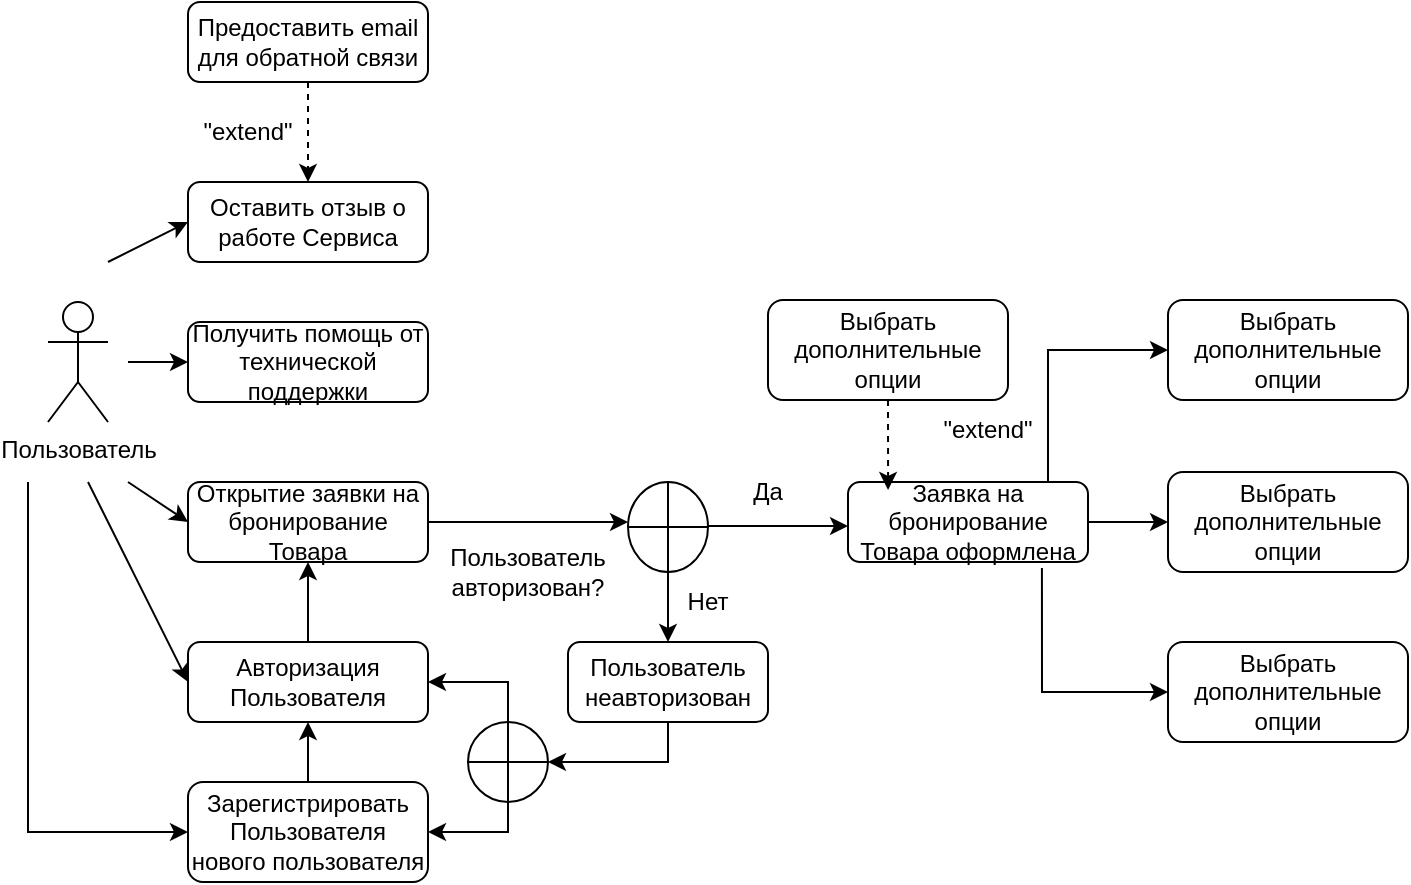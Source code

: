 <mxfile version="24.8.3">
  <diagram id="C5RBs43oDa-KdzZeNtuy" name="Page-1">
    <mxGraphModel dx="794" dy="660" grid="1" gridSize="10" guides="1" tooltips="1" connect="1" arrows="1" fold="1" page="1" pageScale="1" pageWidth="1169" pageHeight="827" math="0" shadow="0">
      <root>
        <mxCell id="WIyWlLk6GJQsqaUBKTNV-0" />
        <mxCell id="WIyWlLk6GJQsqaUBKTNV-1" parent="WIyWlLk6GJQsqaUBKTNV-0" />
        <mxCell id="4GGu_9tVLiwE7nT8yt3T-5" value="Открытие заявки на бронирование Товара" style="rounded=1;whiteSpace=wrap;html=1;fontSize=12;glass=0;strokeWidth=1;shadow=0;" vertex="1" parent="WIyWlLk6GJQsqaUBKTNV-1">
          <mxGeometry x="200" y="440" width="120" height="40" as="geometry" />
        </mxCell>
        <mxCell id="4GGu_9tVLiwE7nT8yt3T-15" value="Зарегистрировать Пользователя нового пользователя" style="rounded=1;whiteSpace=wrap;html=1;fontSize=12;glass=0;strokeWidth=1;shadow=0;" vertex="1" parent="WIyWlLk6GJQsqaUBKTNV-1">
          <mxGeometry x="200" y="590" width="120" height="50" as="geometry" />
        </mxCell>
        <mxCell id="4GGu_9tVLiwE7nT8yt3T-21" value="Пользователь" style="shape=umlActor;verticalLabelPosition=bottom;verticalAlign=top;html=1;outlineConnect=0;" vertex="1" parent="WIyWlLk6GJQsqaUBKTNV-1">
          <mxGeometry x="130" y="350" width="30" height="60" as="geometry" />
        </mxCell>
        <mxCell id="4GGu_9tVLiwE7nT8yt3T-24" value="" style="endArrow=classic;html=1;rounded=0;" edge="1" parent="WIyWlLk6GJQsqaUBKTNV-1">
          <mxGeometry width="50" height="50" relative="1" as="geometry">
            <mxPoint x="170" y="440" as="sourcePoint" />
            <mxPoint x="200" y="460" as="targetPoint" />
          </mxGeometry>
        </mxCell>
        <mxCell id="4GGu_9tVLiwE7nT8yt3T-27" value="" style="endArrow=classic;html=1;rounded=0;entryX=0;entryY=0.5;entryDx=0;entryDy=0;exitX=1;exitY=0.5;exitDx=0;exitDy=0;" edge="1" parent="WIyWlLk6GJQsqaUBKTNV-1" source="4GGu_9tVLiwE7nT8yt3T-5">
          <mxGeometry width="50" height="50" relative="1" as="geometry">
            <mxPoint x="370" y="650" as="sourcePoint" />
            <mxPoint x="420" y="460" as="targetPoint" />
          </mxGeometry>
        </mxCell>
        <mxCell id="4GGu_9tVLiwE7nT8yt3T-29" value="Получить помощь от технической поддержки" style="rounded=1;whiteSpace=wrap;html=1;" vertex="1" parent="WIyWlLk6GJQsqaUBKTNV-1">
          <mxGeometry x="200" y="360" width="120" height="40" as="geometry" />
        </mxCell>
        <mxCell id="4GGu_9tVLiwE7nT8yt3T-30" value="Оставить отзыв о работе Сервиса" style="rounded=1;whiteSpace=wrap;html=1;" vertex="1" parent="WIyWlLk6GJQsqaUBKTNV-1">
          <mxGeometry x="200" y="290" width="120" height="40" as="geometry" />
        </mxCell>
        <mxCell id="4GGu_9tVLiwE7nT8yt3T-33" value="Пользователь авторизован?" style="text;html=1;align=center;verticalAlign=middle;whiteSpace=wrap;rounded=0;" vertex="1" parent="WIyWlLk6GJQsqaUBKTNV-1">
          <mxGeometry x="340" y="470" width="60" height="30" as="geometry" />
        </mxCell>
        <mxCell id="4GGu_9tVLiwE7nT8yt3T-35" value="Нет" style="text;html=1;align=center;verticalAlign=middle;whiteSpace=wrap;rounded=0;" vertex="1" parent="WIyWlLk6GJQsqaUBKTNV-1">
          <mxGeometry x="430" y="485" width="60" height="30" as="geometry" />
        </mxCell>
        <mxCell id="4GGu_9tVLiwE7nT8yt3T-37" value="" style="endArrow=classic;html=1;rounded=0;entryX=0;entryY=0.5;entryDx=0;entryDy=0;" edge="1" parent="WIyWlLk6GJQsqaUBKTNV-1" target="4GGu_9tVLiwE7nT8yt3T-29">
          <mxGeometry width="50" height="50" relative="1" as="geometry">
            <mxPoint x="170" y="380" as="sourcePoint" />
            <mxPoint x="200" y="290" as="targetPoint" />
          </mxGeometry>
        </mxCell>
        <mxCell id="4GGu_9tVLiwE7nT8yt3T-38" value="" style="endArrow=classic;html=1;rounded=0;exitX=0.5;exitY=0;exitDx=0;exitDy=0;entryX=0.5;entryY=1;entryDx=0;entryDy=0;" edge="1" parent="WIyWlLk6GJQsqaUBKTNV-1" source="4GGu_9tVLiwE7nT8yt3T-15" target="4GGu_9tVLiwE7nT8yt3T-40">
          <mxGeometry width="50" height="50" relative="1" as="geometry">
            <mxPoint x="270" y="680" as="sourcePoint" />
            <mxPoint x="340" y="680" as="targetPoint" />
          </mxGeometry>
        </mxCell>
        <mxCell id="4GGu_9tVLiwE7nT8yt3T-39" value="Да" style="text;html=1;align=center;verticalAlign=middle;whiteSpace=wrap;rounded=0;" vertex="1" parent="WIyWlLk6GJQsqaUBKTNV-1">
          <mxGeometry x="460" y="430" width="60" height="30" as="geometry" />
        </mxCell>
        <mxCell id="4GGu_9tVLiwE7nT8yt3T-40" value="Авторизация Пользователя" style="rounded=1;whiteSpace=wrap;html=1;" vertex="1" parent="WIyWlLk6GJQsqaUBKTNV-1">
          <mxGeometry x="200" y="520" width="120" height="40" as="geometry" />
        </mxCell>
        <mxCell id="4GGu_9tVLiwE7nT8yt3T-41" value="" style="endArrow=classic;html=1;rounded=0;" edge="1" parent="WIyWlLk6GJQsqaUBKTNV-1">
          <mxGeometry width="50" height="50" relative="1" as="geometry">
            <mxPoint x="150" y="440" as="sourcePoint" />
            <mxPoint x="200" y="540" as="targetPoint" />
          </mxGeometry>
        </mxCell>
        <mxCell id="4GGu_9tVLiwE7nT8yt3T-42" value="" style="endArrow=classic;html=1;rounded=0;entryX=0.5;entryY=1;entryDx=0;entryDy=0;" edge="1" parent="WIyWlLk6GJQsqaUBKTNV-1" target="4GGu_9tVLiwE7nT8yt3T-5">
          <mxGeometry width="50" height="50" relative="1" as="geometry">
            <mxPoint x="260" y="520" as="sourcePoint" />
            <mxPoint x="310" y="470" as="targetPoint" />
          </mxGeometry>
        </mxCell>
        <mxCell id="4GGu_9tVLiwE7nT8yt3T-46" value="Пользователь неавторизован" style="rounded=1;whiteSpace=wrap;html=1;" vertex="1" parent="WIyWlLk6GJQsqaUBKTNV-1">
          <mxGeometry x="390" y="520" width="100" height="40" as="geometry" />
        </mxCell>
        <mxCell id="4GGu_9tVLiwE7nT8yt3T-49" value="" style="endArrow=classic;html=1;rounded=0;exitX=0.5;exitY=1;exitDx=0;exitDy=0;entryX=0.5;entryY=0;entryDx=0;entryDy=0;" edge="1" parent="WIyWlLk6GJQsqaUBKTNV-1" source="4GGu_9tVLiwE7nT8yt3T-53" target="4GGu_9tVLiwE7nT8yt3T-46">
          <mxGeometry width="50" height="50" relative="1" as="geometry">
            <mxPoint x="445" y="485" as="sourcePoint" />
            <mxPoint x="585" y="460" as="targetPoint" />
          </mxGeometry>
        </mxCell>
        <mxCell id="4GGu_9tVLiwE7nT8yt3T-51" value="" style="endArrow=classic;html=1;rounded=0;entryX=0;entryY=0.5;entryDx=0;entryDy=0;edgeStyle=orthogonalEdgeStyle;" edge="1" parent="WIyWlLk6GJQsqaUBKTNV-1" target="4GGu_9tVLiwE7nT8yt3T-15">
          <mxGeometry width="50" height="50" relative="1" as="geometry">
            <mxPoint x="120" y="440" as="sourcePoint" />
            <mxPoint x="170" y="590" as="targetPoint" />
            <Array as="points">
              <mxPoint x="120" y="615" />
            </Array>
          </mxGeometry>
        </mxCell>
        <mxCell id="4GGu_9tVLiwE7nT8yt3T-52" value="" style="endArrow=classic;html=1;rounded=0;entryX=0;entryY=0.5;entryDx=0;entryDy=0;" edge="1" parent="WIyWlLk6GJQsqaUBKTNV-1" target="4GGu_9tVLiwE7nT8yt3T-30">
          <mxGeometry width="50" height="50" relative="1" as="geometry">
            <mxPoint x="160" y="330" as="sourcePoint" />
            <mxPoint x="190" y="290" as="targetPoint" />
          </mxGeometry>
        </mxCell>
        <mxCell id="4GGu_9tVLiwE7nT8yt3T-53" value="" style="shape=orEllipse;perimeter=ellipsePerimeter;whiteSpace=wrap;html=1;backgroundOutline=1;" vertex="1" parent="WIyWlLk6GJQsqaUBKTNV-1">
          <mxGeometry x="420" y="440" width="40" height="45" as="geometry" />
        </mxCell>
        <mxCell id="4GGu_9tVLiwE7nT8yt3T-54" value="" style="endArrow=classic;html=1;rounded=0;" edge="1" parent="WIyWlLk6GJQsqaUBKTNV-1">
          <mxGeometry width="50" height="50" relative="1" as="geometry">
            <mxPoint x="460" y="462" as="sourcePoint" />
            <mxPoint x="530" y="462" as="targetPoint" />
          </mxGeometry>
        </mxCell>
        <mxCell id="4GGu_9tVLiwE7nT8yt3T-55" value="" style="endArrow=classic;html=1;rounded=0;entryX=0.5;entryY=0;entryDx=0;entryDy=0;dashed=1;" edge="1" parent="WIyWlLk6GJQsqaUBKTNV-1" target="4GGu_9tVLiwE7nT8yt3T-30">
          <mxGeometry width="50" height="50" relative="1" as="geometry">
            <mxPoint x="260" y="240" as="sourcePoint" />
            <mxPoint x="310" y="180" as="targetPoint" />
          </mxGeometry>
        </mxCell>
        <mxCell id="4GGu_9tVLiwE7nT8yt3T-56" value="Предоставить email для обратной связи" style="rounded=1;whiteSpace=wrap;html=1;" vertex="1" parent="WIyWlLk6GJQsqaUBKTNV-1">
          <mxGeometry x="200" y="200" width="120" height="40" as="geometry" />
        </mxCell>
        <mxCell id="4GGu_9tVLiwE7nT8yt3T-57" value="&quot;extend&quot;" style="text;html=1;align=center;verticalAlign=middle;whiteSpace=wrap;rounded=0;" vertex="1" parent="WIyWlLk6GJQsqaUBKTNV-1">
          <mxGeometry x="200" y="250" width="60" height="30" as="geometry" />
        </mxCell>
        <mxCell id="4GGu_9tVLiwE7nT8yt3T-58" value="" style="shape=orEllipse;perimeter=ellipsePerimeter;whiteSpace=wrap;html=1;backgroundOutline=1;" vertex="1" parent="WIyWlLk6GJQsqaUBKTNV-1">
          <mxGeometry x="340" y="560" width="40" height="40" as="geometry" />
        </mxCell>
        <mxCell id="4GGu_9tVLiwE7nT8yt3T-59" value="" style="endArrow=classic;html=1;rounded=0;entryX=1;entryY=0.5;entryDx=0;entryDy=0;exitX=0.5;exitY=1;exitDx=0;exitDy=0;edgeStyle=orthogonalEdgeStyle;" edge="1" parent="WIyWlLk6GJQsqaUBKTNV-1" source="4GGu_9tVLiwE7nT8yt3T-46" target="4GGu_9tVLiwE7nT8yt3T-58">
          <mxGeometry width="50" height="50" relative="1" as="geometry">
            <mxPoint x="400" y="660" as="sourcePoint" />
            <mxPoint x="450" y="610" as="targetPoint" />
          </mxGeometry>
        </mxCell>
        <mxCell id="4GGu_9tVLiwE7nT8yt3T-60" value="" style="endArrow=classic;html=1;rounded=0;entryX=1;entryY=0.5;entryDx=0;entryDy=0;exitX=0.5;exitY=0;exitDx=0;exitDy=0;edgeStyle=orthogonalEdgeStyle;" edge="1" parent="WIyWlLk6GJQsqaUBKTNV-1" source="4GGu_9tVLiwE7nT8yt3T-58" target="4GGu_9tVLiwE7nT8yt3T-40">
          <mxGeometry width="50" height="50" relative="1" as="geometry">
            <mxPoint x="435" y="680" as="sourcePoint" />
            <mxPoint x="485" y="630" as="targetPoint" />
          </mxGeometry>
        </mxCell>
        <mxCell id="4GGu_9tVLiwE7nT8yt3T-61" value="" style="endArrow=classic;html=1;rounded=0;entryX=1;entryY=0.5;entryDx=0;entryDy=0;exitX=0.5;exitY=1;exitDx=0;exitDy=0;edgeStyle=orthogonalEdgeStyle;" edge="1" parent="WIyWlLk6GJQsqaUBKTNV-1" source="4GGu_9tVLiwE7nT8yt3T-58" target="4GGu_9tVLiwE7nT8yt3T-15">
          <mxGeometry width="50" height="50" relative="1" as="geometry">
            <mxPoint x="390" y="710" as="sourcePoint" />
            <mxPoint x="440" y="660" as="targetPoint" />
          </mxGeometry>
        </mxCell>
        <mxCell id="4GGu_9tVLiwE7nT8yt3T-62" value="Заявка на бронирование Товара оформлена" style="rounded=1;whiteSpace=wrap;html=1;fontSize=12;glass=0;strokeWidth=1;shadow=0;" vertex="1" parent="WIyWlLk6GJQsqaUBKTNV-1">
          <mxGeometry x="530" y="440" width="120" height="40" as="geometry" />
        </mxCell>
        <mxCell id="4GGu_9tVLiwE7nT8yt3T-63" value="Выбрать дополнительные опции" style="rounded=1;whiteSpace=wrap;html=1;fontSize=12;glass=0;strokeWidth=1;shadow=0;" vertex="1" parent="WIyWlLk6GJQsqaUBKTNV-1">
          <mxGeometry x="490" y="349" width="120" height="50" as="geometry" />
        </mxCell>
        <mxCell id="4GGu_9tVLiwE7nT8yt3T-64" value="" style="endArrow=classic;html=1;rounded=0;exitX=0.5;exitY=1;exitDx=0;exitDy=0;dashed=1;entryX=0.167;entryY=0.1;entryDx=0;entryDy=0;entryPerimeter=0;" edge="1" parent="WIyWlLk6GJQsqaUBKTNV-1" source="4GGu_9tVLiwE7nT8yt3T-63" target="4GGu_9tVLiwE7nT8yt3T-62">
          <mxGeometry width="50" height="50" relative="1" as="geometry">
            <mxPoint x="610" y="610" as="sourcePoint" />
            <mxPoint x="660" y="560" as="targetPoint" />
          </mxGeometry>
        </mxCell>
        <mxCell id="4GGu_9tVLiwE7nT8yt3T-65" value="&quot;extend&quot;" style="text;html=1;align=center;verticalAlign=middle;whiteSpace=wrap;rounded=0;" vertex="1" parent="WIyWlLk6GJQsqaUBKTNV-1">
          <mxGeometry x="570" y="399" width="60" height="30" as="geometry" />
        </mxCell>
        <mxCell id="4GGu_9tVLiwE7nT8yt3T-67" value="Выбрать дополнительные опции" style="rounded=1;whiteSpace=wrap;html=1;fontSize=12;glass=0;strokeWidth=1;shadow=0;" vertex="1" parent="WIyWlLk6GJQsqaUBKTNV-1">
          <mxGeometry x="690" y="349" width="120" height="50" as="geometry" />
        </mxCell>
        <mxCell id="4GGu_9tVLiwE7nT8yt3T-68" value="Выбрать дополнительные опции" style="rounded=1;whiteSpace=wrap;html=1;fontSize=12;glass=0;strokeWidth=1;shadow=0;" vertex="1" parent="WIyWlLk6GJQsqaUBKTNV-1">
          <mxGeometry x="690" y="435" width="120" height="50" as="geometry" />
        </mxCell>
        <mxCell id="4GGu_9tVLiwE7nT8yt3T-69" value="Выбрать дополнительные опции" style="rounded=1;whiteSpace=wrap;html=1;fontSize=12;glass=0;strokeWidth=1;shadow=0;" vertex="1" parent="WIyWlLk6GJQsqaUBKTNV-1">
          <mxGeometry x="690" y="520" width="120" height="50" as="geometry" />
        </mxCell>
        <mxCell id="4GGu_9tVLiwE7nT8yt3T-70" value="" style="endArrow=classic;html=1;rounded=0;entryX=0;entryY=0.5;entryDx=0;entryDy=0;edgeStyle=orthogonalEdgeStyle;" edge="1" parent="WIyWlLk6GJQsqaUBKTNV-1" target="4GGu_9tVLiwE7nT8yt3T-67">
          <mxGeometry width="50" height="50" relative="1" as="geometry">
            <mxPoint x="630" y="440" as="sourcePoint" />
            <mxPoint x="680" y="390" as="targetPoint" />
            <Array as="points">
              <mxPoint x="630" y="374" />
            </Array>
          </mxGeometry>
        </mxCell>
        <mxCell id="4GGu_9tVLiwE7nT8yt3T-71" value="" style="endArrow=classic;html=1;rounded=0;exitX=1;exitY=0.5;exitDx=0;exitDy=0;" edge="1" parent="WIyWlLk6GJQsqaUBKTNV-1" source="4GGu_9tVLiwE7nT8yt3T-62" target="4GGu_9tVLiwE7nT8yt3T-68">
          <mxGeometry width="50" height="50" relative="1" as="geometry">
            <mxPoint x="595" y="650" as="sourcePoint" />
            <mxPoint x="645" y="600" as="targetPoint" />
          </mxGeometry>
        </mxCell>
        <mxCell id="4GGu_9tVLiwE7nT8yt3T-72" value="" style="endArrow=classic;html=1;rounded=0;exitX=0.808;exitY=1.075;exitDx=0;exitDy=0;exitPerimeter=0;entryX=0;entryY=0.5;entryDx=0;entryDy=0;edgeStyle=orthogonalEdgeStyle;" edge="1" parent="WIyWlLk6GJQsqaUBKTNV-1" source="4GGu_9tVLiwE7nT8yt3T-62" target="4GGu_9tVLiwE7nT8yt3T-69">
          <mxGeometry width="50" height="50" relative="1" as="geometry">
            <mxPoint x="605" y="660" as="sourcePoint" />
            <mxPoint x="655" y="610" as="targetPoint" />
            <Array as="points">
              <mxPoint x="627" y="545" />
            </Array>
          </mxGeometry>
        </mxCell>
      </root>
    </mxGraphModel>
  </diagram>
</mxfile>
